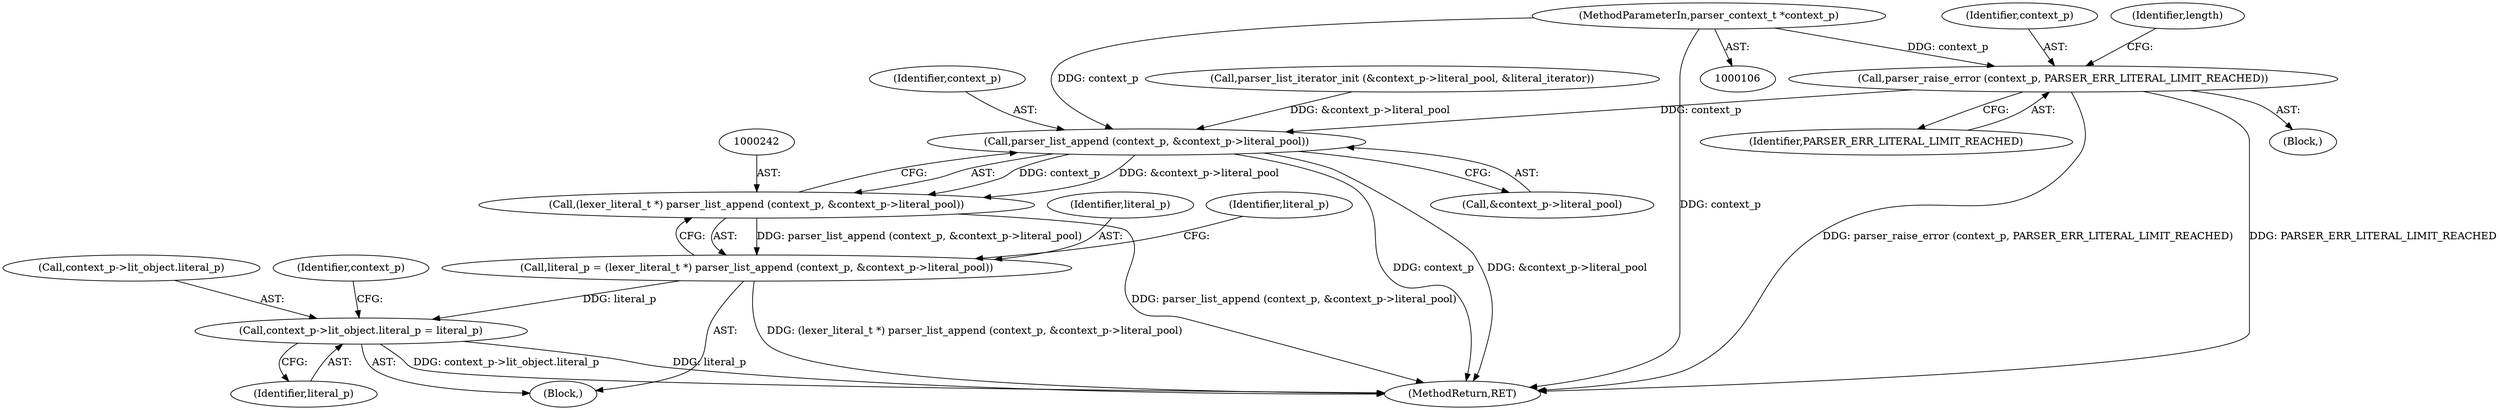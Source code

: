 digraph "0_jerryscript_03a8c630f015f63268639d3ed3bf82cff6fa77d8@pointer" {
"1000107" [label="(MethodParameterIn,parser_context_t *context_p)"];
"1000228" [label="(Call,parser_raise_error (context_p, PARSER_ERR_LITERAL_LIMIT_REACHED))"];
"1000243" [label="(Call,parser_list_append (context_p, &context_p->literal_pool))"];
"1000241" [label="(Call,(lexer_literal_t *) parser_list_append (context_p, &context_p->literal_pool))"];
"1000239" [label="(Call,literal_p = (lexer_literal_t *) parser_list_append (context_p, &context_p->literal_pool))"];
"1000303" [label="(Call,context_p->lit_object.literal_p = literal_p)"];
"1000112" [label="(Block,)"];
"1000240" [label="(Identifier,literal_p)"];
"1000241" [label="(Call,(lexer_literal_t *) parser_list_append (context_p, &context_p->literal_pool))"];
"1000239" [label="(Call,literal_p = (lexer_literal_t *) parser_list_append (context_p, &context_p->literal_pool))"];
"1000107" [label="(MethodParameterIn,parser_context_t *context_p)"];
"1000323" [label="(MethodReturn,RET)"];
"1000252" [label="(Identifier,literal_p)"];
"1000303" [label="(Call,context_p->lit_object.literal_p = literal_p)"];
"1000229" [label="(Identifier,context_p)"];
"1000228" [label="(Call,parser_raise_error (context_p, PARSER_ERR_LITERAL_LIMIT_REACHED))"];
"1000309" [label="(Identifier,literal_p)"];
"1000227" [label="(Block,)"];
"1000143" [label="(Call,parser_list_iterator_init (&context_p->literal_pool, &literal_iterator))"];
"1000230" [label="(Identifier,PARSER_ERR_LITERAL_LIMIT_REACHED)"];
"1000243" [label="(Call,parser_list_append (context_p, &context_p->literal_pool))"];
"1000245" [label="(Call,&context_p->literal_pool)"];
"1000304" [label="(Call,context_p->lit_object.literal_p)"];
"1000313" [label="(Identifier,context_p)"];
"1000244" [label="(Identifier,context_p)"];
"1000233" [label="(Identifier,length)"];
"1000107" -> "1000106"  [label="AST: "];
"1000107" -> "1000323"  [label="DDG: context_p"];
"1000107" -> "1000228"  [label="DDG: context_p"];
"1000107" -> "1000243"  [label="DDG: context_p"];
"1000228" -> "1000227"  [label="AST: "];
"1000228" -> "1000230"  [label="CFG: "];
"1000229" -> "1000228"  [label="AST: "];
"1000230" -> "1000228"  [label="AST: "];
"1000233" -> "1000228"  [label="CFG: "];
"1000228" -> "1000323"  [label="DDG: parser_raise_error (context_p, PARSER_ERR_LITERAL_LIMIT_REACHED)"];
"1000228" -> "1000323"  [label="DDG: PARSER_ERR_LITERAL_LIMIT_REACHED"];
"1000228" -> "1000243"  [label="DDG: context_p"];
"1000243" -> "1000241"  [label="AST: "];
"1000243" -> "1000245"  [label="CFG: "];
"1000244" -> "1000243"  [label="AST: "];
"1000245" -> "1000243"  [label="AST: "];
"1000241" -> "1000243"  [label="CFG: "];
"1000243" -> "1000323"  [label="DDG: context_p"];
"1000243" -> "1000323"  [label="DDG: &context_p->literal_pool"];
"1000243" -> "1000241"  [label="DDG: context_p"];
"1000243" -> "1000241"  [label="DDG: &context_p->literal_pool"];
"1000143" -> "1000243"  [label="DDG: &context_p->literal_pool"];
"1000241" -> "1000239"  [label="AST: "];
"1000242" -> "1000241"  [label="AST: "];
"1000239" -> "1000241"  [label="CFG: "];
"1000241" -> "1000323"  [label="DDG: parser_list_append (context_p, &context_p->literal_pool)"];
"1000241" -> "1000239"  [label="DDG: parser_list_append (context_p, &context_p->literal_pool)"];
"1000239" -> "1000112"  [label="AST: "];
"1000240" -> "1000239"  [label="AST: "];
"1000252" -> "1000239"  [label="CFG: "];
"1000239" -> "1000323"  [label="DDG: (lexer_literal_t *) parser_list_append (context_p, &context_p->literal_pool)"];
"1000239" -> "1000303"  [label="DDG: literal_p"];
"1000303" -> "1000112"  [label="AST: "];
"1000303" -> "1000309"  [label="CFG: "];
"1000304" -> "1000303"  [label="AST: "];
"1000309" -> "1000303"  [label="AST: "];
"1000313" -> "1000303"  [label="CFG: "];
"1000303" -> "1000323"  [label="DDG: literal_p"];
"1000303" -> "1000323"  [label="DDG: context_p->lit_object.literal_p"];
}
